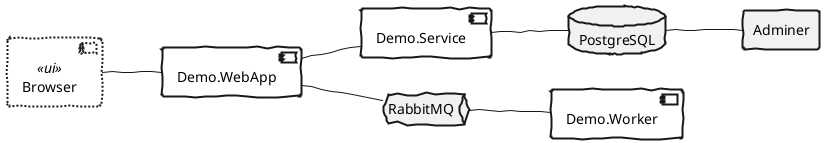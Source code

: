 @startuml

left to right direction
skinparam handwritten true
skinparam useBetaStyle true
<style>
    component
    {
        backgroundColor white
    }
    component, database, queue, rectangle {
        lineThickness 2
    }
    .ui {
        lineStyle 2
    }
</style>

component Browser <<ui>>
component Demo.WebApp
component Demo.Service
component Demo.Worker
database PostgreSQL
queue RabbitMQ
rectangle Adminer

Browser -- Demo.WebApp
Demo.WebApp -- Demo.Service
Demo.WebApp -- RabbitMQ
RabbitMQ -- Demo.Worker
Demo.Service -- PostgreSQL
PostgreSQL -- Adminer

@endml
